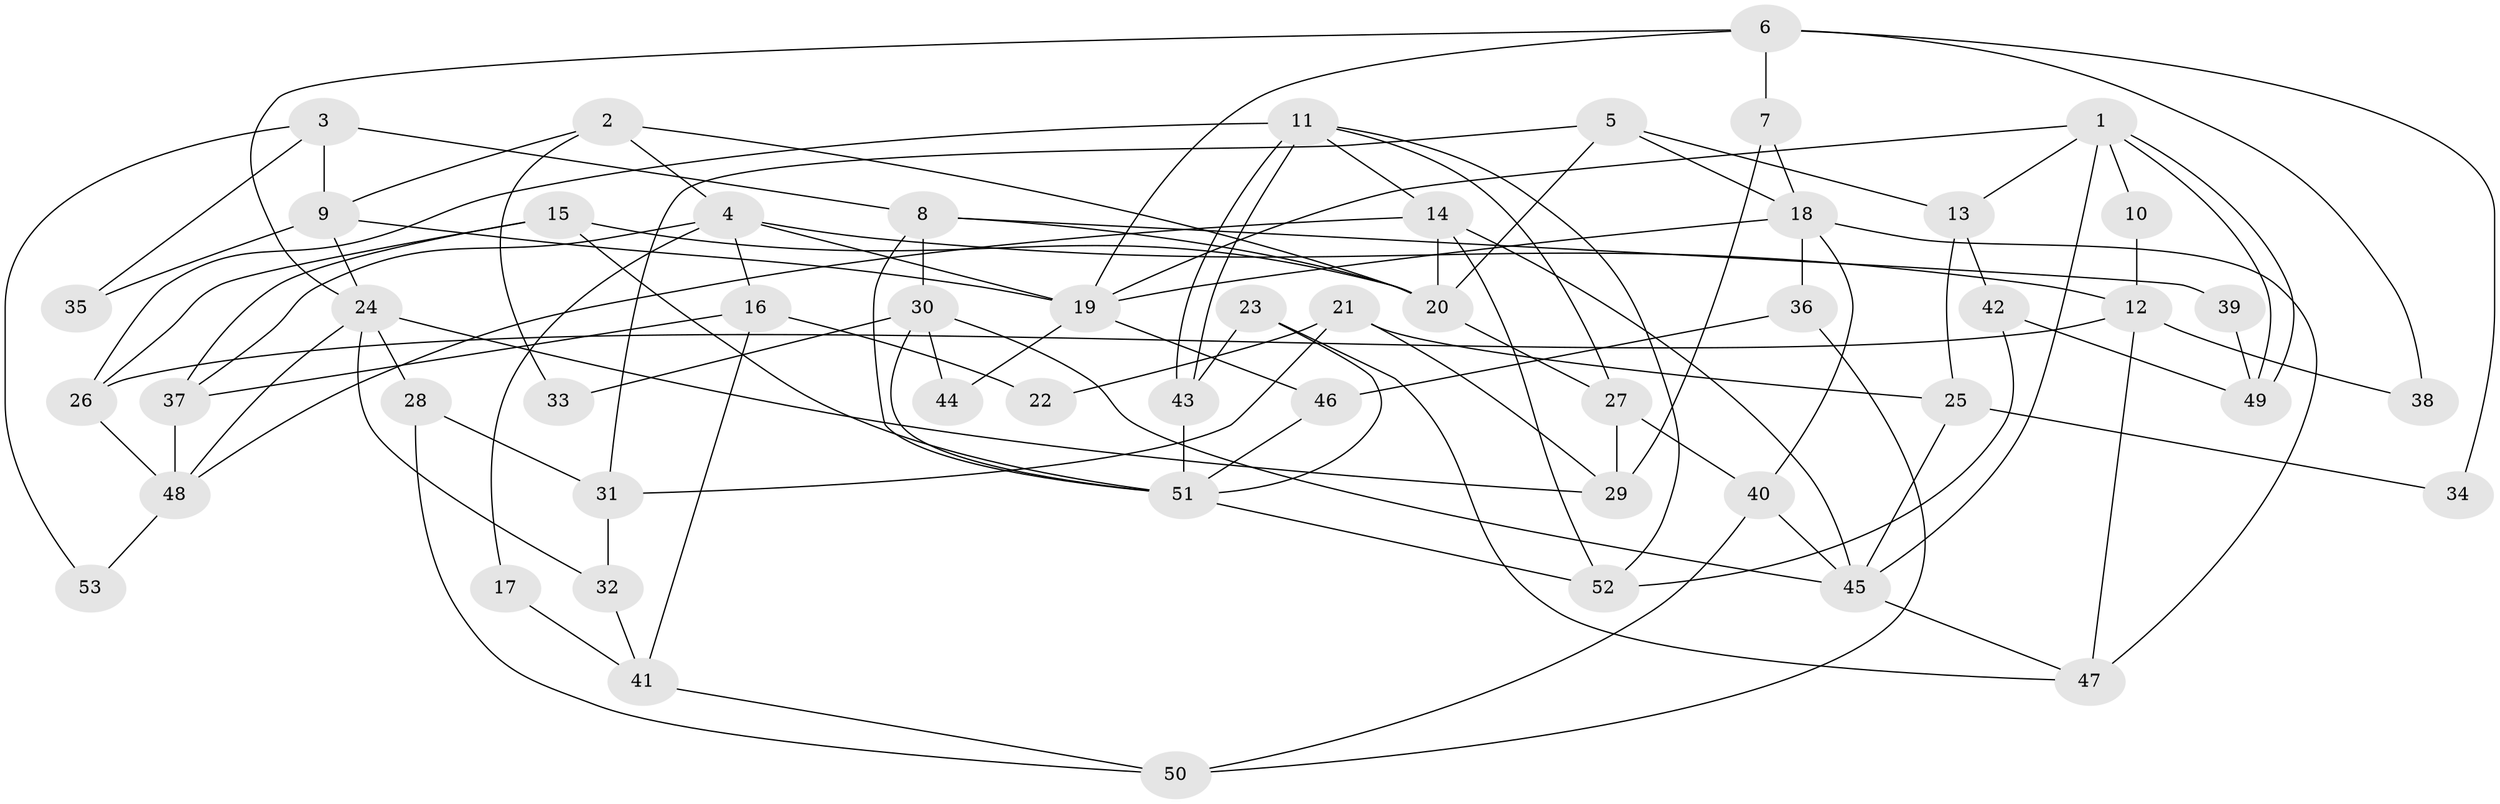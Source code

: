 // Generated by graph-tools (version 1.1) at 2025/49/03/09/25 04:49:07]
// undirected, 53 vertices, 106 edges
graph export_dot {
graph [start="1"]
  node [color=gray90,style=filled];
  1;
  2;
  3;
  4;
  5;
  6;
  7;
  8;
  9;
  10;
  11;
  12;
  13;
  14;
  15;
  16;
  17;
  18;
  19;
  20;
  21;
  22;
  23;
  24;
  25;
  26;
  27;
  28;
  29;
  30;
  31;
  32;
  33;
  34;
  35;
  36;
  37;
  38;
  39;
  40;
  41;
  42;
  43;
  44;
  45;
  46;
  47;
  48;
  49;
  50;
  51;
  52;
  53;
  1 -- 45;
  1 -- 49;
  1 -- 49;
  1 -- 10;
  1 -- 13;
  1 -- 19;
  2 -- 9;
  2 -- 20;
  2 -- 4;
  2 -- 33;
  3 -- 9;
  3 -- 8;
  3 -- 35;
  3 -- 53;
  4 -- 19;
  4 -- 12;
  4 -- 16;
  4 -- 17;
  4 -- 37;
  5 -- 18;
  5 -- 20;
  5 -- 13;
  5 -- 31;
  6 -- 7;
  6 -- 19;
  6 -- 24;
  6 -- 34;
  6 -- 38;
  7 -- 18;
  7 -- 29;
  8 -- 20;
  8 -- 51;
  8 -- 30;
  8 -- 39;
  9 -- 19;
  9 -- 24;
  9 -- 35;
  10 -- 12;
  11 -- 52;
  11 -- 43;
  11 -- 43;
  11 -- 14;
  11 -- 26;
  11 -- 27;
  12 -- 26;
  12 -- 38;
  12 -- 47;
  13 -- 25;
  13 -- 42;
  14 -- 45;
  14 -- 20;
  14 -- 48;
  14 -- 52;
  15 -- 20;
  15 -- 37;
  15 -- 26;
  15 -- 51;
  16 -- 37;
  16 -- 22;
  16 -- 41;
  17 -- 41;
  18 -- 40;
  18 -- 19;
  18 -- 36;
  18 -- 47;
  19 -- 46;
  19 -- 44;
  20 -- 27;
  21 -- 25;
  21 -- 31;
  21 -- 22;
  21 -- 29;
  23 -- 51;
  23 -- 47;
  23 -- 43;
  24 -- 48;
  24 -- 28;
  24 -- 29;
  24 -- 32;
  25 -- 45;
  25 -- 34;
  26 -- 48;
  27 -- 29;
  27 -- 40;
  28 -- 31;
  28 -- 50;
  30 -- 51;
  30 -- 33;
  30 -- 44;
  30 -- 45;
  31 -- 32;
  32 -- 41;
  36 -- 50;
  36 -- 46;
  37 -- 48;
  39 -- 49;
  40 -- 45;
  40 -- 50;
  41 -- 50;
  42 -- 52;
  42 -- 49;
  43 -- 51;
  45 -- 47;
  46 -- 51;
  48 -- 53;
  51 -- 52;
}
